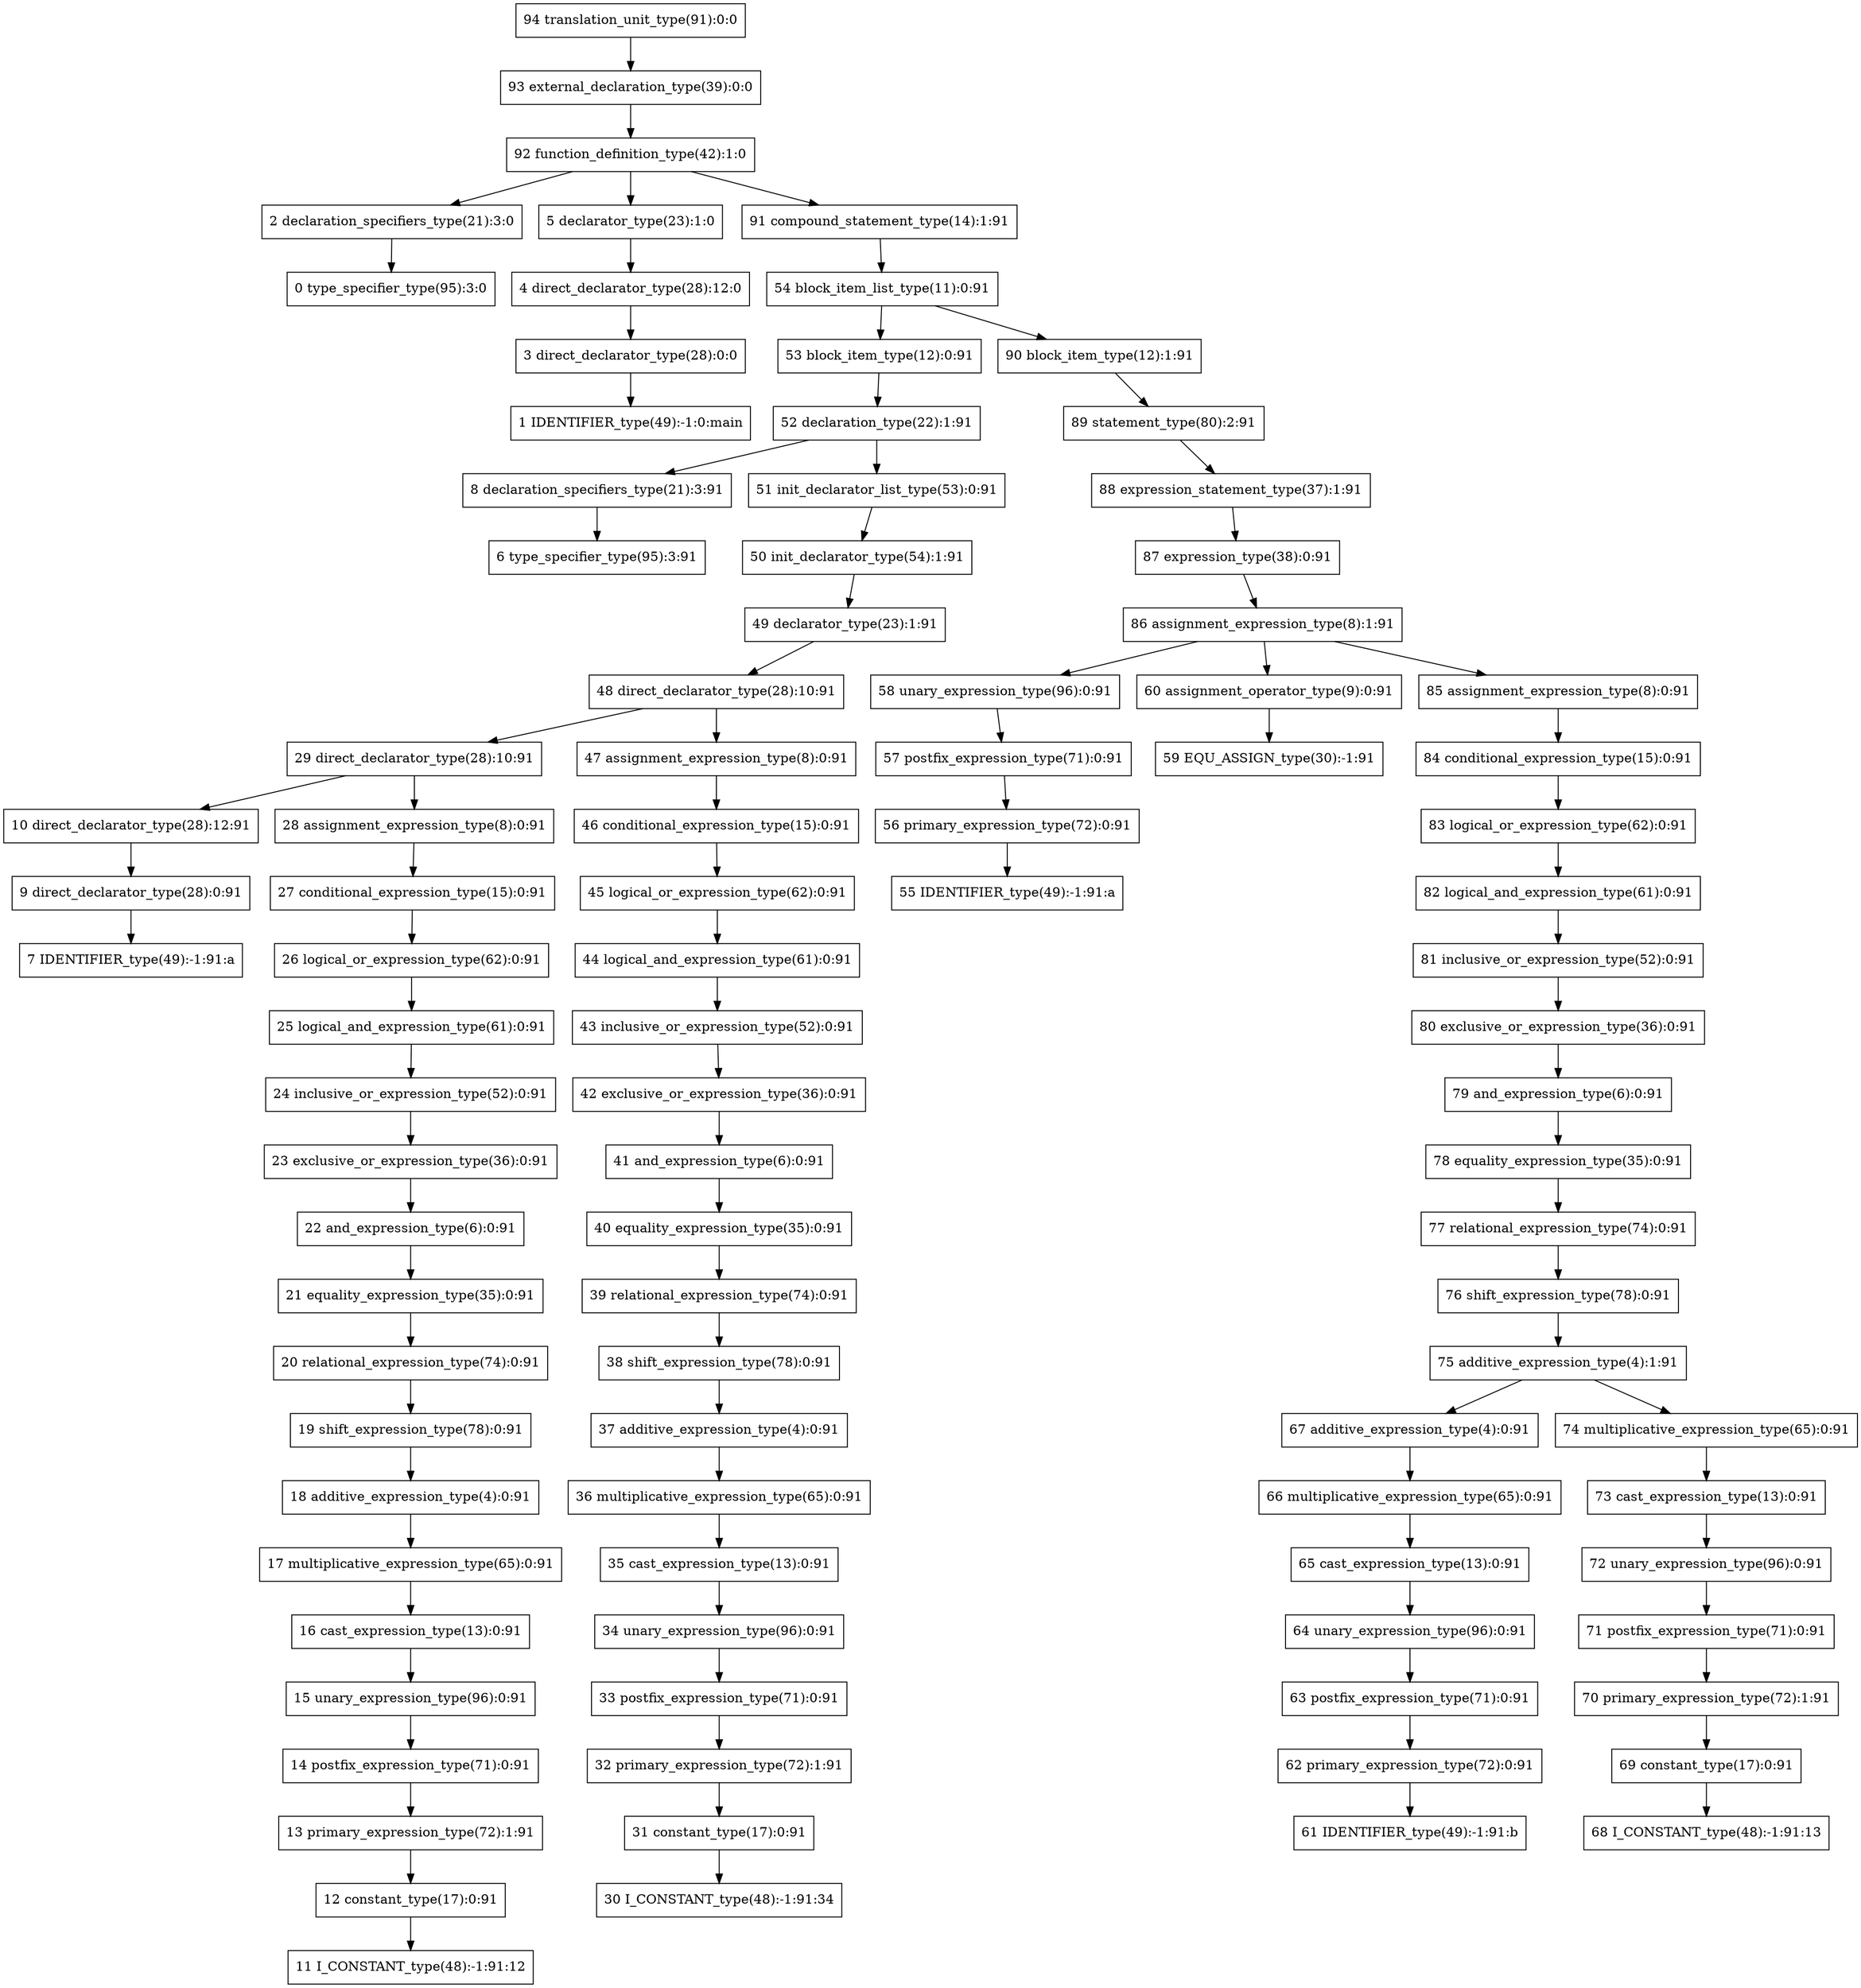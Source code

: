 digraph G{
94[shape=box, label="94 translation_unit_type(91):0:0"];
93[shape=box, label="93 external_declaration_type(39):0:0"];
94->93;
93[shape=box, label="93 external_declaration_type(39):0:0"];
92[shape=box, label="92 function_definition_type(42):1:0"];
93->92;
92[shape=box, label="92 function_definition_type(42):1:0"];
2[shape=box, label="2 declaration_specifiers_type(21):3:0"];
92->2;
2[shape=box, label="2 declaration_specifiers_type(21):3:0"];
0[shape=box, label="0 type_specifier_type(95):3:0"];
2->0;
0[shape=box, label="0 type_specifier_type(95):3:0"];
5[shape=box, label="5 declarator_type(23):1:0"];
92->5;
5[shape=box, label="5 declarator_type(23):1:0"];
4[shape=box, label="4 direct_declarator_type(28):12:0"];
5->4;
4[shape=box, label="4 direct_declarator_type(28):12:0"];
3[shape=box, label="3 direct_declarator_type(28):0:0"];
4->3;
3[shape=box, label="3 direct_declarator_type(28):0:0"];
1[shape=box, label="1 IDENTIFIER_type(49):-1:0:main"];
3->1;
1[shape=box, label="1 IDENTIFIER_type(49):-1:0:main"];
91[shape=box, label="91 compound_statement_type(14):1:91"];
92->91;
91[shape=box, label="91 compound_statement_type(14):1:91"];
54[shape=box, label="54 block_item_list_type(11):0:91"];
91->54;
54[shape=box, label="54 block_item_list_type(11):0:91"];
53[shape=box, label="53 block_item_type(12):0:91"];
54->53;
53[shape=box, label="53 block_item_type(12):0:91"];
52[shape=box, label="52 declaration_type(22):1:91"];
53->52;
52[shape=box, label="52 declaration_type(22):1:91"];
8[shape=box, label="8 declaration_specifiers_type(21):3:91"];
52->8;
8[shape=box, label="8 declaration_specifiers_type(21):3:91"];
6[shape=box, label="6 type_specifier_type(95):3:91"];
8->6;
6[shape=box, label="6 type_specifier_type(95):3:91"];
51[shape=box, label="51 init_declarator_list_type(53):0:91"];
52->51;
51[shape=box, label="51 init_declarator_list_type(53):0:91"];
50[shape=box, label="50 init_declarator_type(54):1:91"];
51->50;
50[shape=box, label="50 init_declarator_type(54):1:91"];
49[shape=box, label="49 declarator_type(23):1:91"];
50->49;
49[shape=box, label="49 declarator_type(23):1:91"];
48[shape=box, label="48 direct_declarator_type(28):10:91"];
49->48;
48[shape=box, label="48 direct_declarator_type(28):10:91"];
29[shape=box, label="29 direct_declarator_type(28):10:91"];
48->29;
29[shape=box, label="29 direct_declarator_type(28):10:91"];
10[shape=box, label="10 direct_declarator_type(28):12:91"];
29->10;
10[shape=box, label="10 direct_declarator_type(28):12:91"];
9[shape=box, label="9 direct_declarator_type(28):0:91"];
10->9;
9[shape=box, label="9 direct_declarator_type(28):0:91"];
7[shape=box, label="7 IDENTIFIER_type(49):-1:91:a"];
9->7;
7[shape=box, label="7 IDENTIFIER_type(49):-1:91:a"];
28[shape=box, label="28 assignment_expression_type(8):0:91"];
29->28;
28[shape=box, label="28 assignment_expression_type(8):0:91"];
27[shape=box, label="27 conditional_expression_type(15):0:91"];
28->27;
27[shape=box, label="27 conditional_expression_type(15):0:91"];
26[shape=box, label="26 logical_or_expression_type(62):0:91"];
27->26;
26[shape=box, label="26 logical_or_expression_type(62):0:91"];
25[shape=box, label="25 logical_and_expression_type(61):0:91"];
26->25;
25[shape=box, label="25 logical_and_expression_type(61):0:91"];
24[shape=box, label="24 inclusive_or_expression_type(52):0:91"];
25->24;
24[shape=box, label="24 inclusive_or_expression_type(52):0:91"];
23[shape=box, label="23 exclusive_or_expression_type(36):0:91"];
24->23;
23[shape=box, label="23 exclusive_or_expression_type(36):0:91"];
22[shape=box, label="22 and_expression_type(6):0:91"];
23->22;
22[shape=box, label="22 and_expression_type(6):0:91"];
21[shape=box, label="21 equality_expression_type(35):0:91"];
22->21;
21[shape=box, label="21 equality_expression_type(35):0:91"];
20[shape=box, label="20 relational_expression_type(74):0:91"];
21->20;
20[shape=box, label="20 relational_expression_type(74):0:91"];
19[shape=box, label="19 shift_expression_type(78):0:91"];
20->19;
19[shape=box, label="19 shift_expression_type(78):0:91"];
18[shape=box, label="18 additive_expression_type(4):0:91"];
19->18;
18[shape=box, label="18 additive_expression_type(4):0:91"];
17[shape=box, label="17 multiplicative_expression_type(65):0:91"];
18->17;
17[shape=box, label="17 multiplicative_expression_type(65):0:91"];
16[shape=box, label="16 cast_expression_type(13):0:91"];
17->16;
16[shape=box, label="16 cast_expression_type(13):0:91"];
15[shape=box, label="15 unary_expression_type(96):0:91"];
16->15;
15[shape=box, label="15 unary_expression_type(96):0:91"];
14[shape=box, label="14 postfix_expression_type(71):0:91"];
15->14;
14[shape=box, label="14 postfix_expression_type(71):0:91"];
13[shape=box, label="13 primary_expression_type(72):1:91"];
14->13;
13[shape=box, label="13 primary_expression_type(72):1:91"];
12[shape=box, label="12 constant_type(17):0:91"];
13->12;
12[shape=box, label="12 constant_type(17):0:91"];
11[shape=box, label="11 I_CONSTANT_type(48):-1:91:12"];
12->11;
11[shape=box, label="11 I_CONSTANT_type(48):-1:91:12"];
47[shape=box, label="47 assignment_expression_type(8):0:91"];
48->47;
47[shape=box, label="47 assignment_expression_type(8):0:91"];
46[shape=box, label="46 conditional_expression_type(15):0:91"];
47->46;
46[shape=box, label="46 conditional_expression_type(15):0:91"];
45[shape=box, label="45 logical_or_expression_type(62):0:91"];
46->45;
45[shape=box, label="45 logical_or_expression_type(62):0:91"];
44[shape=box, label="44 logical_and_expression_type(61):0:91"];
45->44;
44[shape=box, label="44 logical_and_expression_type(61):0:91"];
43[shape=box, label="43 inclusive_or_expression_type(52):0:91"];
44->43;
43[shape=box, label="43 inclusive_or_expression_type(52):0:91"];
42[shape=box, label="42 exclusive_or_expression_type(36):0:91"];
43->42;
42[shape=box, label="42 exclusive_or_expression_type(36):0:91"];
41[shape=box, label="41 and_expression_type(6):0:91"];
42->41;
41[shape=box, label="41 and_expression_type(6):0:91"];
40[shape=box, label="40 equality_expression_type(35):0:91"];
41->40;
40[shape=box, label="40 equality_expression_type(35):0:91"];
39[shape=box, label="39 relational_expression_type(74):0:91"];
40->39;
39[shape=box, label="39 relational_expression_type(74):0:91"];
38[shape=box, label="38 shift_expression_type(78):0:91"];
39->38;
38[shape=box, label="38 shift_expression_type(78):0:91"];
37[shape=box, label="37 additive_expression_type(4):0:91"];
38->37;
37[shape=box, label="37 additive_expression_type(4):0:91"];
36[shape=box, label="36 multiplicative_expression_type(65):0:91"];
37->36;
36[shape=box, label="36 multiplicative_expression_type(65):0:91"];
35[shape=box, label="35 cast_expression_type(13):0:91"];
36->35;
35[shape=box, label="35 cast_expression_type(13):0:91"];
34[shape=box, label="34 unary_expression_type(96):0:91"];
35->34;
34[shape=box, label="34 unary_expression_type(96):0:91"];
33[shape=box, label="33 postfix_expression_type(71):0:91"];
34->33;
33[shape=box, label="33 postfix_expression_type(71):0:91"];
32[shape=box, label="32 primary_expression_type(72):1:91"];
33->32;
32[shape=box, label="32 primary_expression_type(72):1:91"];
31[shape=box, label="31 constant_type(17):0:91"];
32->31;
31[shape=box, label="31 constant_type(17):0:91"];
30[shape=box, label="30 I_CONSTANT_type(48):-1:91:34"];
31->30;
30[shape=box, label="30 I_CONSTANT_type(48):-1:91:34"];
90[shape=box, label="90 block_item_type(12):1:91"];
54->90;
90[shape=box, label="90 block_item_type(12):1:91"];
89[shape=box, label="89 statement_type(80):2:91"];
90->89;
89[shape=box, label="89 statement_type(80):2:91"];
88[shape=box, label="88 expression_statement_type(37):1:91"];
89->88;
88[shape=box, label="88 expression_statement_type(37):1:91"];
87[shape=box, label="87 expression_type(38):0:91"];
88->87;
87[shape=box, label="87 expression_type(38):0:91"];
86[shape=box, label="86 assignment_expression_type(8):1:91"];
87->86;
86[shape=box, label="86 assignment_expression_type(8):1:91"];
58[shape=box, label="58 unary_expression_type(96):0:91"];
86->58;
58[shape=box, label="58 unary_expression_type(96):0:91"];
57[shape=box, label="57 postfix_expression_type(71):0:91"];
58->57;
57[shape=box, label="57 postfix_expression_type(71):0:91"];
56[shape=box, label="56 primary_expression_type(72):0:91"];
57->56;
56[shape=box, label="56 primary_expression_type(72):0:91"];
55[shape=box, label="55 IDENTIFIER_type(49):-1:91:a"];
56->55;
55[shape=box, label="55 IDENTIFIER_type(49):-1:91:a"];
60[shape=box, label="60 assignment_operator_type(9):0:91"];
86->60;
60[shape=box, label="60 assignment_operator_type(9):0:91"];
59[shape=box, label="59 EQU_ASSIGN_type(30):-1:91"];
60->59;
59[shape=box, label="59 EQU_ASSIGN_type(30):-1:91"];
85[shape=box, label="85 assignment_expression_type(8):0:91"];
86->85;
85[shape=box, label="85 assignment_expression_type(8):0:91"];
84[shape=box, label="84 conditional_expression_type(15):0:91"];
85->84;
84[shape=box, label="84 conditional_expression_type(15):0:91"];
83[shape=box, label="83 logical_or_expression_type(62):0:91"];
84->83;
83[shape=box, label="83 logical_or_expression_type(62):0:91"];
82[shape=box, label="82 logical_and_expression_type(61):0:91"];
83->82;
82[shape=box, label="82 logical_and_expression_type(61):0:91"];
81[shape=box, label="81 inclusive_or_expression_type(52):0:91"];
82->81;
81[shape=box, label="81 inclusive_or_expression_type(52):0:91"];
80[shape=box, label="80 exclusive_or_expression_type(36):0:91"];
81->80;
80[shape=box, label="80 exclusive_or_expression_type(36):0:91"];
79[shape=box, label="79 and_expression_type(6):0:91"];
80->79;
79[shape=box, label="79 and_expression_type(6):0:91"];
78[shape=box, label="78 equality_expression_type(35):0:91"];
79->78;
78[shape=box, label="78 equality_expression_type(35):0:91"];
77[shape=box, label="77 relational_expression_type(74):0:91"];
78->77;
77[shape=box, label="77 relational_expression_type(74):0:91"];
76[shape=box, label="76 shift_expression_type(78):0:91"];
77->76;
76[shape=box, label="76 shift_expression_type(78):0:91"];
75[shape=box, label="75 additive_expression_type(4):1:91"];
76->75;
75[shape=box, label="75 additive_expression_type(4):1:91"];
67[shape=box, label="67 additive_expression_type(4):0:91"];
75->67;
67[shape=box, label="67 additive_expression_type(4):0:91"];
66[shape=box, label="66 multiplicative_expression_type(65):0:91"];
67->66;
66[shape=box, label="66 multiplicative_expression_type(65):0:91"];
65[shape=box, label="65 cast_expression_type(13):0:91"];
66->65;
65[shape=box, label="65 cast_expression_type(13):0:91"];
64[shape=box, label="64 unary_expression_type(96):0:91"];
65->64;
64[shape=box, label="64 unary_expression_type(96):0:91"];
63[shape=box, label="63 postfix_expression_type(71):0:91"];
64->63;
63[shape=box, label="63 postfix_expression_type(71):0:91"];
62[shape=box, label="62 primary_expression_type(72):0:91"];
63->62;
62[shape=box, label="62 primary_expression_type(72):0:91"];
61[shape=box, label="61 IDENTIFIER_type(49):-1:91:b"];
62->61;
61[shape=box, label="61 IDENTIFIER_type(49):-1:91:b"];
74[shape=box, label="74 multiplicative_expression_type(65):0:91"];
75->74;
74[shape=box, label="74 multiplicative_expression_type(65):0:91"];
73[shape=box, label="73 cast_expression_type(13):0:91"];
74->73;
73[shape=box, label="73 cast_expression_type(13):0:91"];
72[shape=box, label="72 unary_expression_type(96):0:91"];
73->72;
72[shape=box, label="72 unary_expression_type(96):0:91"];
71[shape=box, label="71 postfix_expression_type(71):0:91"];
72->71;
71[shape=box, label="71 postfix_expression_type(71):0:91"];
70[shape=box, label="70 primary_expression_type(72):1:91"];
71->70;
70[shape=box, label="70 primary_expression_type(72):1:91"];
69[shape=box, label="69 constant_type(17):0:91"];
70->69;
69[shape=box, label="69 constant_type(17):0:91"];
68[shape=box, label="68 I_CONSTANT_type(48):-1:91:13"];
69->68;
68[shape=box, label="68 I_CONSTANT_type(48):-1:91:13"];
}
